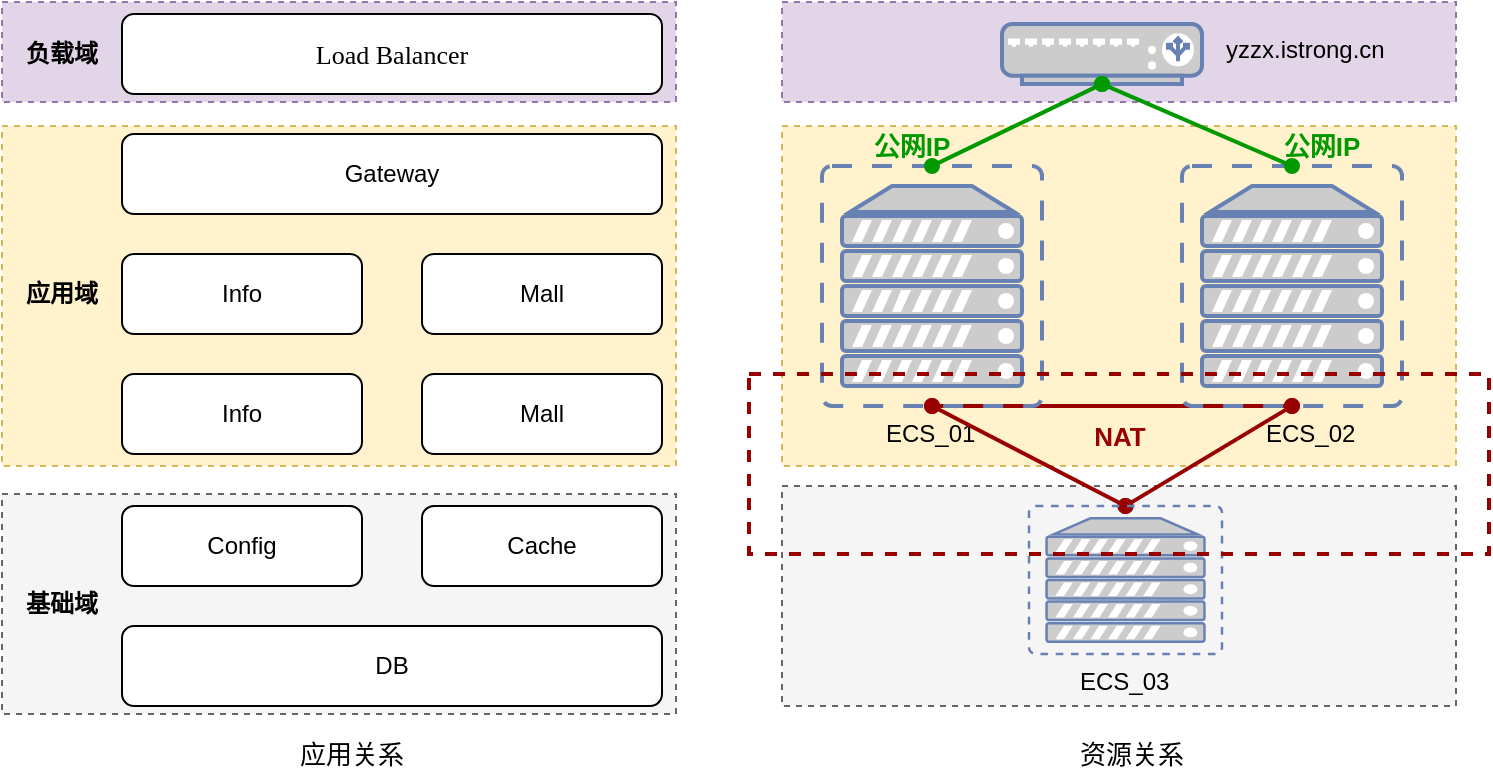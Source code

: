 <mxfile version="13.0.1" type="github">
  <diagram id="yjUITnQ-tmyrhOZyhQca" name="第 1 页">
    <mxGraphModel dx="946" dy="614" grid="1" gridSize="10" guides="1" tooltips="1" connect="1" arrows="1" fold="1" page="1" pageScale="1" pageWidth="3300" pageHeight="4681" math="0" shadow="0">
      <root>
        <mxCell id="0" />
        <mxCell id="1" parent="0" />
        <mxCell id="-NxkGsRACNTF0rix0MUK-18" value="" style="rounded=0;whiteSpace=wrap;html=1;dashed=1;fillColor=#e1d5e7;strokeColor=#9673a6;" parent="1" vertex="1">
          <mxGeometry x="360" y="174" width="337" height="50" as="geometry" />
        </mxCell>
        <mxCell id="-NxkGsRACNTF0rix0MUK-17" value="" style="rounded=0;whiteSpace=wrap;html=1;dashed=1;fillColor=#f5f5f5;strokeColor=#666666;fontColor=#333333;" parent="1" vertex="1">
          <mxGeometry x="360" y="420" width="337" height="110" as="geometry" />
        </mxCell>
        <mxCell id="-NxkGsRACNTF0rix0MUK-16" value="" style="rounded=0;whiteSpace=wrap;html=1;dashed=1;fillColor=#fff2cc;strokeColor=#d6b656;" parent="1" vertex="1">
          <mxGeometry x="360" y="236" width="337" height="170" as="geometry" />
        </mxCell>
        <mxCell id="-NxkGsRACNTF0rix0MUK-1" value="&lt;span style=&quot;font-family: &amp;#34;hei&amp;#34; ; font-size: 13px&quot;&gt;Load&amp;nbsp;&lt;/span&gt;&lt;font face=&quot;hei&quot;&gt;&lt;span style=&quot;font-size: 13px&quot;&gt;Balancer&lt;/span&gt;&lt;/font&gt;" style="rounded=1;whiteSpace=wrap;html=1;" parent="1" vertex="1">
          <mxGeometry x="420" y="180" width="270" height="40" as="geometry" />
        </mxCell>
        <mxCell id="-NxkGsRACNTF0rix0MUK-2" value="Gateway" style="rounded=1;whiteSpace=wrap;html=1;" parent="1" vertex="1">
          <mxGeometry x="420" y="240" width="270" height="40" as="geometry" />
        </mxCell>
        <mxCell id="-NxkGsRACNTF0rix0MUK-4" value="Info" style="rounded=1;whiteSpace=wrap;html=1;" parent="1" vertex="1">
          <mxGeometry x="420" y="300" width="120" height="40" as="geometry" />
        </mxCell>
        <mxCell id="-NxkGsRACNTF0rix0MUK-7" value="Mall" style="rounded=1;whiteSpace=wrap;html=1;" parent="1" vertex="1">
          <mxGeometry x="570" y="300" width="120" height="40" as="geometry" />
        </mxCell>
        <mxCell id="-NxkGsRACNTF0rix0MUK-8" value="Info" style="rounded=1;whiteSpace=wrap;html=1;" parent="1" vertex="1">
          <mxGeometry x="420" y="360" width="120" height="40" as="geometry" />
        </mxCell>
        <mxCell id="-NxkGsRACNTF0rix0MUK-9" value="Mall" style="rounded=1;whiteSpace=wrap;html=1;" parent="1" vertex="1">
          <mxGeometry x="570" y="360" width="120" height="40" as="geometry" />
        </mxCell>
        <mxCell id="-NxkGsRACNTF0rix0MUK-13" value="Config" style="rounded=1;whiteSpace=wrap;html=1;" parent="1" vertex="1">
          <mxGeometry x="420" y="426" width="120" height="40" as="geometry" />
        </mxCell>
        <mxCell id="-NxkGsRACNTF0rix0MUK-14" value="Cache" style="rounded=1;whiteSpace=wrap;html=1;" parent="1" vertex="1">
          <mxGeometry x="570" y="426" width="120" height="40" as="geometry" />
        </mxCell>
        <mxCell id="-NxkGsRACNTF0rix0MUK-15" value="DB" style="rounded=1;whiteSpace=wrap;html=1;" parent="1" vertex="1">
          <mxGeometry x="420" y="486" width="270" height="40" as="geometry" />
        </mxCell>
        <mxCell id="-NxkGsRACNTF0rix0MUK-19" value="负载域" style="text;html=1;strokeColor=none;fillColor=none;align=center;verticalAlign=middle;whiteSpace=wrap;rounded=0;dashed=1;fontStyle=1" parent="1" vertex="1">
          <mxGeometry x="370" y="190" width="40" height="20" as="geometry" />
        </mxCell>
        <mxCell id="-NxkGsRACNTF0rix0MUK-20" value="应用域" style="text;html=1;strokeColor=none;fillColor=none;align=center;verticalAlign=middle;whiteSpace=wrap;rounded=0;dashed=1;fontStyle=1" parent="1" vertex="1">
          <mxGeometry x="370" y="310" width="40" height="20" as="geometry" />
        </mxCell>
        <mxCell id="-NxkGsRACNTF0rix0MUK-21" value="基础域" style="text;html=1;strokeColor=none;fillColor=none;align=center;verticalAlign=middle;whiteSpace=wrap;rounded=0;dashed=1;fontStyle=1" parent="1" vertex="1">
          <mxGeometry x="370" y="465" width="40" height="20" as="geometry" />
        </mxCell>
        <mxCell id="BhnRALYzTCdshatvpW0p-1" value="" style="rounded=0;whiteSpace=wrap;html=1;dashed=1;fillColor=#e1d5e7;strokeColor=#9673a6;" vertex="1" parent="1">
          <mxGeometry x="750" y="174" width="337" height="50" as="geometry" />
        </mxCell>
        <mxCell id="BhnRALYzTCdshatvpW0p-2" value="" style="rounded=0;whiteSpace=wrap;html=1;dashed=1;fillColor=#fff2cc;strokeColor=#d6b656;" vertex="1" parent="1">
          <mxGeometry x="750" y="236" width="337" height="170" as="geometry" />
        </mxCell>
        <mxCell id="BhnRALYzTCdshatvpW0p-6" value="&lt;meta charset=&quot;utf-8&quot;&gt;&lt;span style=&quot;font-family: Helvetica; font-size: 12px; font-style: normal; font-variant-ligatures: normal; font-variant-caps: normal; font-weight: 400; letter-spacing: normal; orphans: 2; text-align: center; text-indent: 0px; text-transform: none; widows: 2; word-spacing: 0px; -webkit-text-stroke-width: 0px; text-decoration-style: initial; text-decoration-color: initial; float: none; display: inline !important;&quot;&gt;yzzx.istrong.cn&lt;/span&gt;" style="text;whiteSpace=wrap;html=1;" vertex="1" parent="1">
          <mxGeometry x="970" y="184" width="100" height="30" as="geometry" />
        </mxCell>
        <mxCell id="BhnRALYzTCdshatvpW0p-7" value="" style="fontColor=#0066CC;verticalAlign=top;verticalLabelPosition=bottom;labelPosition=center;align=center;html=1;outlineConnect=0;fillColor=#CCCCCC;strokeColor=#6881B3;gradientColor=none;gradientDirection=north;strokeWidth=2;shape=mxgraph.networks.load_balancer;" vertex="1" parent="1">
          <mxGeometry x="860" y="185" width="100" height="30" as="geometry" />
        </mxCell>
        <mxCell id="BhnRALYzTCdshatvpW0p-8" value="&lt;span style=&quot;font-family: &amp;#34;helvetica&amp;#34; ; font-size: 12px ; font-style: normal ; font-weight: 400 ; letter-spacing: normal ; text-align: center ; text-indent: 0px ; text-transform: none ; word-spacing: 0px ; float: none ; display: inline&quot;&gt;ECS_01&lt;/span&gt;" style="text;whiteSpace=wrap;html=1;" vertex="1" parent="1">
          <mxGeometry x="800" y="376" width="50" height="30" as="geometry" />
        </mxCell>
        <mxCell id="BhnRALYzTCdshatvpW0p-10" value="&lt;span style=&quot;font-family: &amp;#34;helvetica&amp;#34; ; font-size: 12px ; font-style: normal ; font-weight: 400 ; letter-spacing: normal ; text-align: center ; text-indent: 0px ; text-transform: none ; word-spacing: 0px ; float: none ; display: inline&quot;&gt;ECS_02&lt;/span&gt;" style="text;whiteSpace=wrap;html=1;" vertex="1" parent="1">
          <mxGeometry x="990" y="376" width="50" height="30" as="geometry" />
        </mxCell>
        <mxCell id="BhnRALYzTCdshatvpW0p-11" value="" style="rounded=0;whiteSpace=wrap;html=1;dashed=1;fillColor=#f5f5f5;strokeColor=#666666;fontColor=#333333;" vertex="1" parent="1">
          <mxGeometry x="750" y="416" width="337" height="110" as="geometry" />
        </mxCell>
        <mxCell id="BhnRALYzTCdshatvpW0p-25" style="edgeStyle=none;rounded=0;orthogonalLoop=1;jettySize=auto;html=1;exitX=0.5;exitY=1;exitDx=0;exitDy=0;exitPerimeter=0;entryX=0.5;entryY=0;entryDx=0;entryDy=0;entryPerimeter=0;startArrow=oval;startFill=1;endArrow=oval;endFill=1;strokeColor=#990000;strokeWidth=2;fontSize=13;fontColor=#990000;" edge="1" parent="1" source="BhnRALYzTCdshatvpW0p-13" target="BhnRALYzTCdshatvpW0p-17">
          <mxGeometry relative="1" as="geometry" />
        </mxCell>
        <mxCell id="BhnRALYzTCdshatvpW0p-27" style="edgeStyle=none;rounded=0;orthogonalLoop=1;jettySize=auto;html=1;exitX=0.5;exitY=1;exitDx=0;exitDy=0;exitPerimeter=0;entryX=0.5;entryY=1;entryDx=0;entryDy=0;entryPerimeter=0;startArrow=oval;startFill=1;endArrow=oval;endFill=1;strokeColor=#990000;strokeWidth=2;fontSize=13;fontColor=#990000;" edge="1" parent="1" source="BhnRALYzTCdshatvpW0p-13" target="BhnRALYzTCdshatvpW0p-15">
          <mxGeometry relative="1" as="geometry" />
        </mxCell>
        <mxCell id="BhnRALYzTCdshatvpW0p-13" value="" style="fontColor=#0066CC;verticalAlign=top;verticalLabelPosition=bottom;labelPosition=center;align=center;html=1;outlineConnect=0;fillColor=#CCCCCC;strokeColor=#6881B3;gradientColor=none;gradientDirection=north;strokeWidth=2;shape=mxgraph.networks.virtual_server;" vertex="1" parent="1">
          <mxGeometry x="770" y="256" width="110" height="120" as="geometry" />
        </mxCell>
        <mxCell id="BhnRALYzTCdshatvpW0p-26" style="edgeStyle=none;rounded=0;orthogonalLoop=1;jettySize=auto;html=1;exitX=0.5;exitY=1;exitDx=0;exitDy=0;exitPerimeter=0;entryX=0.5;entryY=0;entryDx=0;entryDy=0;entryPerimeter=0;startArrow=oval;startFill=1;endArrow=oval;endFill=1;strokeColor=#990000;strokeWidth=2;fontSize=13;fontColor=#990000;" edge="1" parent="1" source="BhnRALYzTCdshatvpW0p-15" target="BhnRALYzTCdshatvpW0p-17">
          <mxGeometry relative="1" as="geometry" />
        </mxCell>
        <mxCell id="BhnRALYzTCdshatvpW0p-15" value="" style="fontColor=#0066CC;verticalAlign=top;verticalLabelPosition=bottom;labelPosition=center;align=center;html=1;outlineConnect=0;fillColor=#CCCCCC;strokeColor=#6881B3;gradientColor=none;gradientDirection=north;strokeWidth=2;shape=mxgraph.networks.virtual_server;" vertex="1" parent="1">
          <mxGeometry x="950" y="256" width="110" height="120" as="geometry" />
        </mxCell>
        <mxCell id="BhnRALYzTCdshatvpW0p-17" value="" style="fontColor=#0066CC;verticalAlign=top;verticalLabelPosition=bottom;labelPosition=center;align=center;html=1;outlineConnect=0;fillColor=#CCCCCC;strokeColor=#6881B3;gradientColor=none;gradientDirection=north;strokeWidth=2;shape=mxgraph.networks.virtual_server;" vertex="1" parent="1">
          <mxGeometry x="873.5" y="426" width="96.5" height="74" as="geometry" />
        </mxCell>
        <mxCell id="BhnRALYzTCdshatvpW0p-18" value="&lt;span style=&quot;font-family: &amp;#34;helvetica&amp;#34; ; font-size: 12px ; font-style: normal ; font-weight: 400 ; letter-spacing: normal ; text-align: center ; text-indent: 0px ; text-transform: none ; word-spacing: 0px ; float: none ; display: inline&quot;&gt;ECS_03&lt;/span&gt;" style="text;whiteSpace=wrap;html=1;" vertex="1" parent="1">
          <mxGeometry x="896.75" y="500" width="50" height="30" as="geometry" />
        </mxCell>
        <mxCell id="BhnRALYzTCdshatvpW0p-22" value="NAT" style="text;html=1;strokeColor=none;fillColor=none;align=center;verticalAlign=middle;whiteSpace=wrap;rounded=0;dashed=1;fontColor=#990000;fontStyle=1;fontSize=13;" vertex="1" parent="1">
          <mxGeometry x="898.5" y="381" width="40" height="20" as="geometry" />
        </mxCell>
        <mxCell id="BhnRALYzTCdshatvpW0p-19" style="rounded=0;orthogonalLoop=1;jettySize=auto;html=1;exitX=0.5;exitY=1;exitDx=0;exitDy=0;exitPerimeter=0;entryX=0.5;entryY=0;entryDx=0;entryDy=0;entryPerimeter=0;endArrow=oval;endFill=1;startArrow=oval;startFill=1;strokeColor=#009900;strokeWidth=2;" edge="1" parent="1" source="BhnRALYzTCdshatvpW0p-7" target="BhnRALYzTCdshatvpW0p-13">
          <mxGeometry relative="1" as="geometry" />
        </mxCell>
        <mxCell id="BhnRALYzTCdshatvpW0p-20" style="edgeStyle=none;rounded=0;orthogonalLoop=1;jettySize=auto;html=1;entryX=0.5;entryY=0;entryDx=0;entryDy=0;entryPerimeter=0;endArrow=oval;endFill=1;startArrow=oval;startFill=1;strokeColor=#009900;strokeWidth=2;" edge="1" parent="1" target="BhnRALYzTCdshatvpW0p-15">
          <mxGeometry relative="1" as="geometry">
            <mxPoint x="910" y="215" as="sourcePoint" />
          </mxGeometry>
        </mxCell>
        <mxCell id="BhnRALYzTCdshatvpW0p-23" value="公网IP" style="text;html=1;strokeColor=none;fillColor=none;align=center;verticalAlign=middle;whiteSpace=wrap;rounded=0;dashed=1;fontColor=#009900;fontStyle=1;fontSize=13;" vertex="1" parent="1">
          <mxGeometry x="790" y="236" width="50" height="20" as="geometry" />
        </mxCell>
        <mxCell id="BhnRALYzTCdshatvpW0p-24" value="公网IP" style="text;html=1;strokeColor=none;fillColor=none;align=center;verticalAlign=middle;whiteSpace=wrap;rounded=0;dashed=1;fontColor=#009900;fontStyle=1;fontSize=13;" vertex="1" parent="1">
          <mxGeometry x="995" y="236" width="50" height="20" as="geometry" />
        </mxCell>
        <mxCell id="BhnRALYzTCdshatvpW0p-21" value="" style="verticalLabelPosition=bottom;verticalAlign=top;html=1;shape=mxgraph.basic.rect;fillColor2=none;strokeWidth=2;size=20;indent=5;strokeColor=#990000;dashed=1;fillColor=none;" vertex="1" parent="1">
          <mxGeometry x="733.5" y="360" width="370" height="90" as="geometry" />
        </mxCell>
        <mxCell id="BhnRALYzTCdshatvpW0p-28" value="应用关系" style="text;html=1;strokeColor=none;fillColor=none;align=center;verticalAlign=middle;whiteSpace=wrap;rounded=0;dashed=1;fontSize=13;fontColor=#000000;" vertex="1" parent="1">
          <mxGeometry x="500" y="540" width="70" height="20" as="geometry" />
        </mxCell>
        <mxCell id="BhnRALYzTCdshatvpW0p-29" value="资源关系" style="text;html=1;strokeColor=none;fillColor=none;align=center;verticalAlign=middle;whiteSpace=wrap;rounded=0;dashed=1;fontSize=13;fontColor=#000000;" vertex="1" parent="1">
          <mxGeometry x="890" y="540" width="70" height="20" as="geometry" />
        </mxCell>
      </root>
    </mxGraphModel>
  </diagram>
</mxfile>
